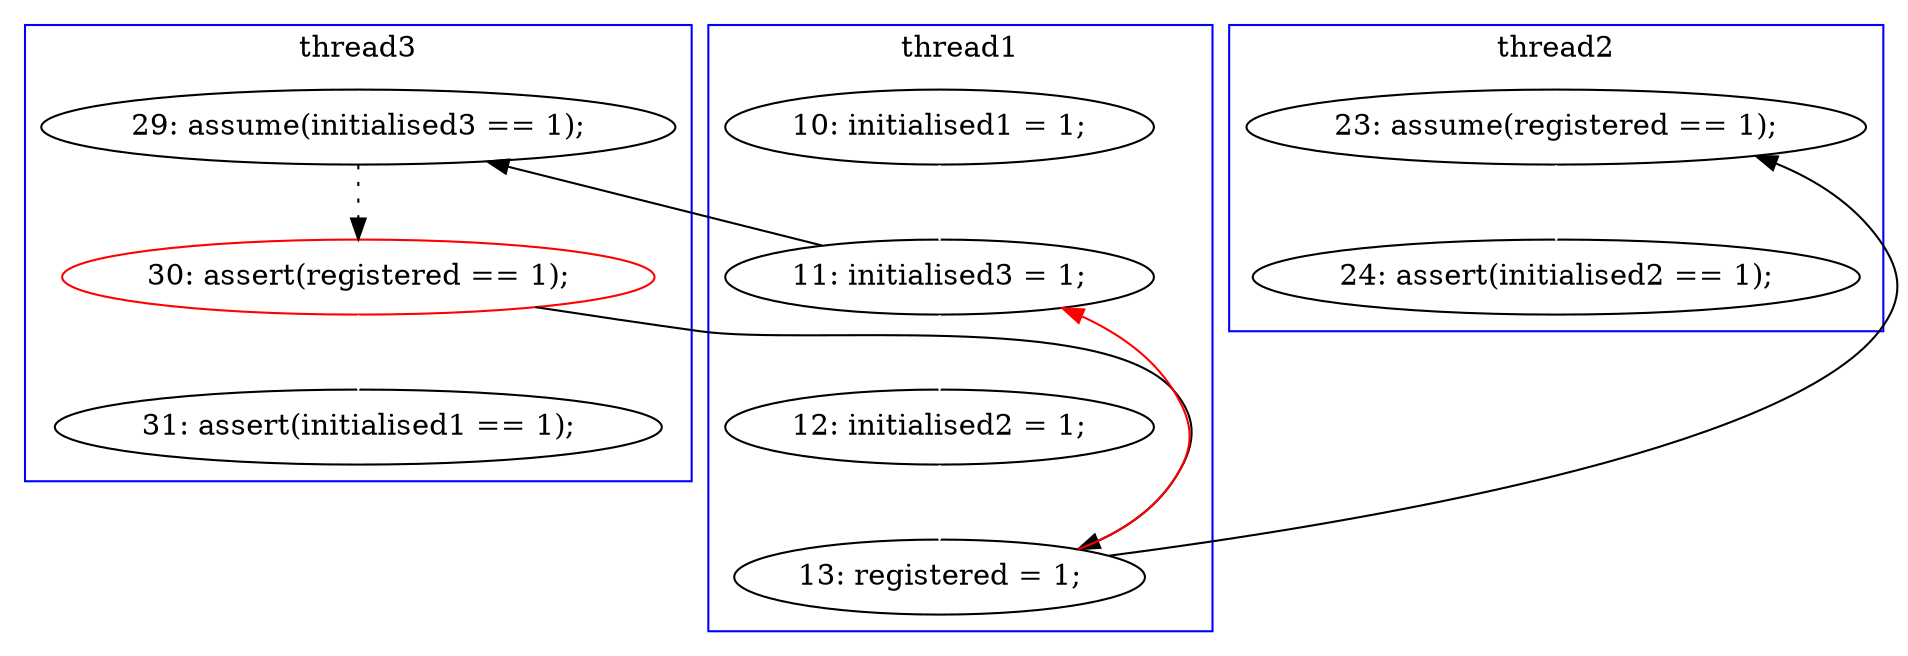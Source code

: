 digraph Counterexample {
	15 -> 16 [color = white, style = solid]
	10 -> 15 [color = white, style = solid]
	15 -> 17 [color = black, style = solid, constraint = false]
	17 -> 18 [color = black, style = dotted]
	22 -> 24 [color = black, style = solid, constraint = false]
	16 -> 22 [color = white, style = solid]
	18 -> 19 [color = white, style = solid]
	24 -> 25 [color = white, style = solid]
	18 -> 22 [color = black, style = solid, constraint = false]
	22 -> 15 [color = red, style = solid, constraint = false]
	subgraph cluster3 {
		label = thread3
		color = blue
		17  [label = "29: assume(initialised3 == 1);"]
		18  [label = "30: assert(registered == 1);", color = red]
		19  [label = "31: assert(initialised1 == 1);"]
	}
	subgraph cluster2 {
		label = thread2
		color = blue
		25  [label = "24: assert(initialised2 == 1);"]
		24  [label = "23: assume(registered == 1);"]
	}
	subgraph cluster1 {
		label = thread1
		color = blue
		16  [label = "12: initialised2 = 1;"]
		22  [label = "13: registered = 1;"]
		10  [label = "10: initialised1 = 1;"]
		15  [label = "11: initialised3 = 1;"]
	}
}